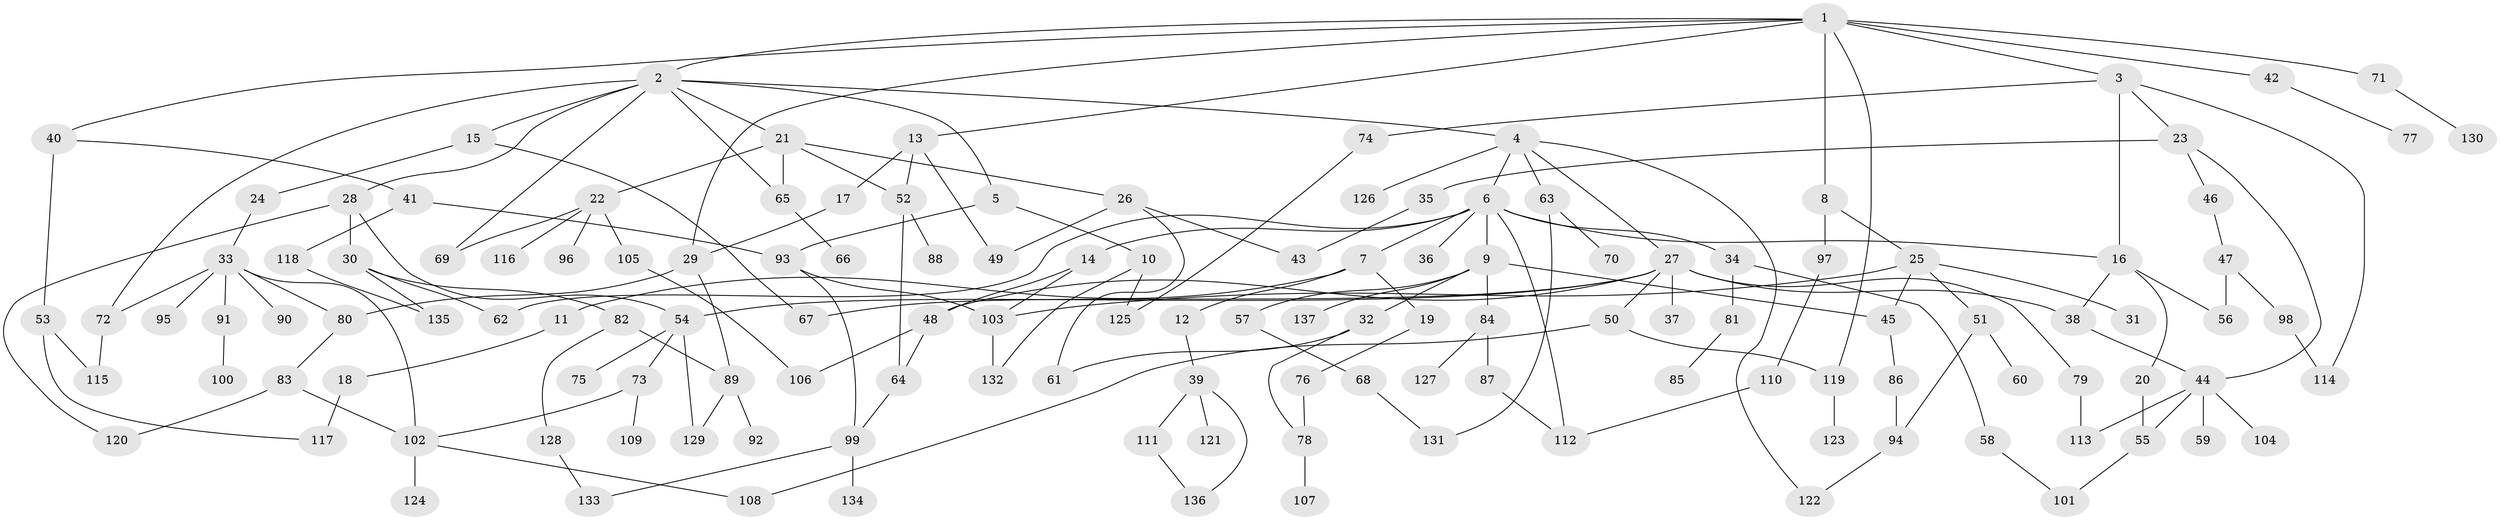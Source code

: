 // coarse degree distribution, {2: 0.3333333333333333, 1: 0.3888888888888889, 3: 0.05555555555555555, 9: 0.018518518518518517, 11: 0.018518518518518517, 5: 0.037037037037037035, 4: 0.07407407407407407, 6: 0.037037037037037035, 14: 0.018518518518518517, 12: 0.018518518518518517}
// Generated by graph-tools (version 1.1) at 2025/45/03/04/25 21:45:51]
// undirected, 137 vertices, 184 edges
graph export_dot {
graph [start="1"]
  node [color=gray90,style=filled];
  1;
  2;
  3;
  4;
  5;
  6;
  7;
  8;
  9;
  10;
  11;
  12;
  13;
  14;
  15;
  16;
  17;
  18;
  19;
  20;
  21;
  22;
  23;
  24;
  25;
  26;
  27;
  28;
  29;
  30;
  31;
  32;
  33;
  34;
  35;
  36;
  37;
  38;
  39;
  40;
  41;
  42;
  43;
  44;
  45;
  46;
  47;
  48;
  49;
  50;
  51;
  52;
  53;
  54;
  55;
  56;
  57;
  58;
  59;
  60;
  61;
  62;
  63;
  64;
  65;
  66;
  67;
  68;
  69;
  70;
  71;
  72;
  73;
  74;
  75;
  76;
  77;
  78;
  79;
  80;
  81;
  82;
  83;
  84;
  85;
  86;
  87;
  88;
  89;
  90;
  91;
  92;
  93;
  94;
  95;
  96;
  97;
  98;
  99;
  100;
  101;
  102;
  103;
  104;
  105;
  106;
  107;
  108;
  109;
  110;
  111;
  112;
  113;
  114;
  115;
  116;
  117;
  118;
  119;
  120;
  121;
  122;
  123;
  124;
  125;
  126;
  127;
  128;
  129;
  130;
  131;
  132;
  133;
  134;
  135;
  136;
  137;
  1 -- 2;
  1 -- 3;
  1 -- 8;
  1 -- 13;
  1 -- 40;
  1 -- 42;
  1 -- 71;
  1 -- 119;
  1 -- 29;
  2 -- 4;
  2 -- 5;
  2 -- 15;
  2 -- 21;
  2 -- 28;
  2 -- 69;
  2 -- 65;
  2 -- 72;
  3 -- 16;
  3 -- 23;
  3 -- 74;
  3 -- 114;
  4 -- 6;
  4 -- 27;
  4 -- 63;
  4 -- 122;
  4 -- 126;
  5 -- 10;
  5 -- 93;
  6 -- 7;
  6 -- 9;
  6 -- 14;
  6 -- 34;
  6 -- 36;
  6 -- 62;
  6 -- 16;
  6 -- 112;
  7 -- 11;
  7 -- 12;
  7 -- 19;
  8 -- 25;
  8 -- 97;
  9 -- 32;
  9 -- 57;
  9 -- 84;
  9 -- 137;
  9 -- 45;
  10 -- 125;
  10 -- 132;
  11 -- 18;
  12 -- 39;
  13 -- 17;
  13 -- 52;
  13 -- 49;
  14 -- 103;
  14 -- 48;
  15 -- 24;
  15 -- 67;
  16 -- 20;
  16 -- 38;
  16 -- 56;
  17 -- 29;
  18 -- 117;
  19 -- 76;
  20 -- 55;
  21 -- 22;
  21 -- 26;
  21 -- 52;
  21 -- 65;
  22 -- 96;
  22 -- 105;
  22 -- 116;
  22 -- 69;
  23 -- 35;
  23 -- 44;
  23 -- 46;
  24 -- 33;
  25 -- 31;
  25 -- 45;
  25 -- 51;
  25 -- 103;
  26 -- 49;
  26 -- 61;
  26 -- 43;
  27 -- 37;
  27 -- 48;
  27 -- 50;
  27 -- 54;
  27 -- 79;
  27 -- 38;
  27 -- 67;
  28 -- 30;
  28 -- 120;
  28 -- 54;
  29 -- 80;
  29 -- 89;
  30 -- 82;
  30 -- 135;
  30 -- 62;
  32 -- 61;
  32 -- 78;
  33 -- 72;
  33 -- 90;
  33 -- 91;
  33 -- 95;
  33 -- 102;
  33 -- 80;
  34 -- 58;
  34 -- 81;
  35 -- 43;
  38 -- 44;
  39 -- 111;
  39 -- 121;
  39 -- 136;
  40 -- 41;
  40 -- 53;
  41 -- 118;
  41 -- 93;
  42 -- 77;
  44 -- 55;
  44 -- 59;
  44 -- 104;
  44 -- 113;
  45 -- 86;
  46 -- 47;
  47 -- 98;
  47 -- 56;
  48 -- 64;
  48 -- 106;
  50 -- 108;
  50 -- 119;
  51 -- 60;
  51 -- 94;
  52 -- 88;
  52 -- 64;
  53 -- 115;
  53 -- 117;
  54 -- 73;
  54 -- 75;
  54 -- 129;
  55 -- 101;
  57 -- 68;
  58 -- 101;
  63 -- 70;
  63 -- 131;
  64 -- 99;
  65 -- 66;
  68 -- 131;
  71 -- 130;
  72 -- 115;
  73 -- 102;
  73 -- 109;
  74 -- 125;
  76 -- 78;
  78 -- 107;
  79 -- 113;
  80 -- 83;
  81 -- 85;
  82 -- 89;
  82 -- 128;
  83 -- 102;
  83 -- 120;
  84 -- 87;
  84 -- 127;
  86 -- 94;
  87 -- 112;
  89 -- 92;
  89 -- 129;
  91 -- 100;
  93 -- 99;
  93 -- 103;
  94 -- 122;
  97 -- 110;
  98 -- 114;
  99 -- 134;
  99 -- 133;
  102 -- 124;
  102 -- 108;
  103 -- 132;
  105 -- 106;
  110 -- 112;
  111 -- 136;
  118 -- 135;
  119 -- 123;
  128 -- 133;
}

